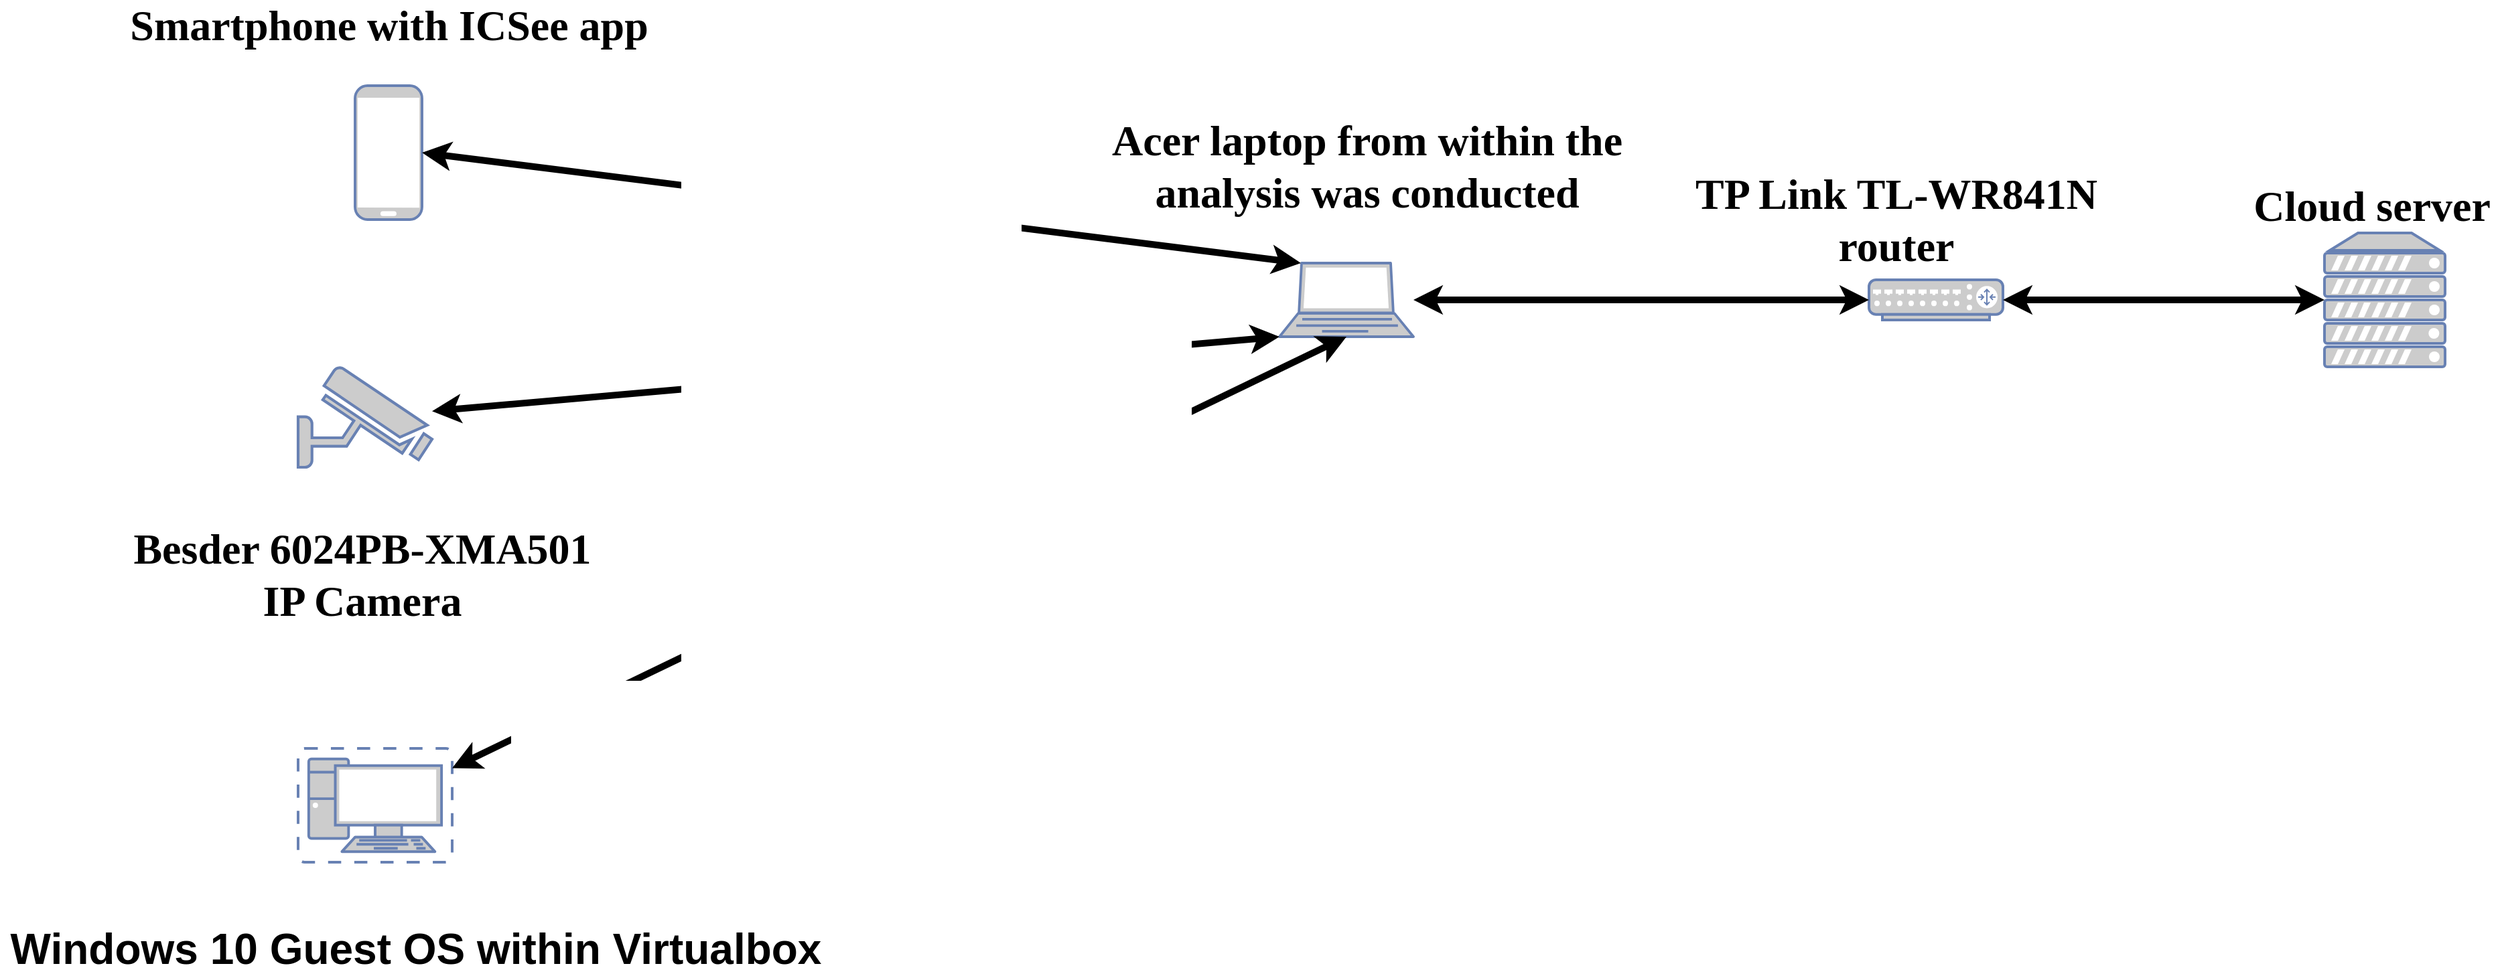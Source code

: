 <mxfile version="14.8.4" type="device"><diagram id="ItAuTd1ov1tQEej-fOFH" name="Page-1"><mxGraphModel dx="2260" dy="717" grid="1" gridSize="10" guides="1" tooltips="1" connect="1" arrows="1" fold="1" page="1" pageScale="1" pageWidth="850" pageHeight="1100" math="0" shadow="0"><root><mxCell id="0"/><mxCell id="1" parent="0"/><mxCell id="nYmbxZE2Vc9Ew71tzMFA-1" value="" style="fontColor=#0066CC;verticalAlign=top;verticalLabelPosition=bottom;labelPosition=center;align=center;html=1;outlineConnect=0;fillColor=#CCCCCC;strokeColor=#6881B3;gradientColor=none;gradientDirection=north;strokeWidth=2;shape=mxgraph.networks.mobile;" parent="1" vertex="1"><mxGeometry x="-350" y="125" width="50" height="100" as="geometry"/></mxCell><mxCell id="nYmbxZE2Vc9Ew71tzMFA-2" value="" style="fontColor=#0066CC;verticalAlign=top;verticalLabelPosition=bottom;labelPosition=center;align=center;html=1;outlineConnect=0;fillColor=#CCCCCC;strokeColor=#6881B3;gradientColor=none;gradientDirection=north;strokeWidth=2;shape=mxgraph.networks.router;" parent="1" vertex="1"><mxGeometry x="780" y="270" width="100" height="30" as="geometry"/></mxCell><mxCell id="nYmbxZE2Vc9Ew71tzMFA-3" value="" style="fontColor=#0066CC;verticalAlign=top;verticalLabelPosition=bottom;labelPosition=center;align=center;html=1;outlineConnect=0;fillColor=#CCCCCC;strokeColor=#6881B3;gradientColor=none;gradientDirection=north;strokeWidth=2;shape=mxgraph.networks.laptop;" parent="1" vertex="1"><mxGeometry x="340" y="257.5" width="100" height="55" as="geometry"/></mxCell><mxCell id="nYmbxZE2Vc9Ew71tzMFA-4" value="" style="fontColor=#0066CC;verticalAlign=top;verticalLabelPosition=bottom;labelPosition=center;align=center;html=1;outlineConnect=0;fillColor=#CCCCCC;strokeColor=#6881B3;gradientColor=none;gradientDirection=north;strokeWidth=2;shape=mxgraph.networks.security_camera;" parent="1" vertex="1"><mxGeometry x="-392.5" y="335" width="100" height="75" as="geometry"/></mxCell><mxCell id="nYmbxZE2Vc9Ew71tzMFA-5" value="" style="fontColor=#0066CC;verticalAlign=top;verticalLabelPosition=bottom;labelPosition=center;align=center;html=1;outlineConnect=0;fillColor=#CCCCCC;strokeColor=#6881B3;gradientColor=none;gradientDirection=north;strokeWidth=2;shape=mxgraph.networks.server;" parent="1" vertex="1"><mxGeometry x="1120" y="235" width="90" height="100" as="geometry"/></mxCell><mxCell id="nYmbxZE2Vc9Ew71tzMFA-6" value="" style="endArrow=classic;startArrow=classic;html=1;strokeWidth=5;entryX=0;entryY=0.5;entryDx=0;entryDy=0;entryPerimeter=0;exitX=1;exitY=0.5;exitDx=0;exitDy=0;exitPerimeter=0;" parent="1" source="nYmbxZE2Vc9Ew71tzMFA-2" target="nYmbxZE2Vc9Ew71tzMFA-5" edge="1"><mxGeometry width="50" height="50" relative="1" as="geometry"><mxPoint x="570" y="580" as="sourcePoint"/><mxPoint x="620" y="530" as="targetPoint"/></mxGeometry></mxCell><mxCell id="nYmbxZE2Vc9Ew71tzMFA-7" value="" style="endArrow=classic;startArrow=classic;html=1;strokeWidth=5;entryX=0.16;entryY=0;entryDx=0;entryDy=0;entryPerimeter=0;exitX=1;exitY=0.5;exitDx=0;exitDy=0;exitPerimeter=0;fillColor=#0050ef;" parent="1" source="nYmbxZE2Vc9Ew71tzMFA-1" target="nYmbxZE2Vc9Ew71tzMFA-3" edge="1"><mxGeometry width="50" height="50" relative="1" as="geometry"><mxPoint x="110" y="279.5" as="sourcePoint"/><mxPoint x="500" y="279.5" as="targetPoint"/></mxGeometry></mxCell><mxCell id="nYmbxZE2Vc9Ew71tzMFA-8" value="&lt;div style=&quot;font-size: 32px&quot;&gt;&lt;font style=&quot;font-size: 32px&quot;&gt;&lt;b&gt;&lt;font style=&quot;font-size: 32px&quot; face=&quot;Times New Roman&quot;&gt;TP Link TL-WR841N&lt;/font&gt;&lt;/b&gt;&lt;/font&gt;&lt;/div&gt;&lt;div style=&quot;font-size: 32px&quot;&gt;&lt;font style=&quot;font-size: 32px&quot;&gt;&lt;b&gt;&lt;font style=&quot;font-size: 32px&quot; face=&quot;Times New Roman&quot;&gt;router&lt;/font&gt;&lt;/b&gt;&lt;br&gt;&lt;/font&gt;&lt;/div&gt;" style="text;html=1;align=center;verticalAlign=middle;resizable=0;points=[];autosize=1;" parent="1" vertex="1"><mxGeometry x="640" y="205" width="320" height="40" as="geometry"/></mxCell><mxCell id="nYmbxZE2Vc9Ew71tzMFA-9" value="&lt;font style=&quot;font-size: 32px&quot; face=&quot;Times New Roman&quot;&gt;&lt;b&gt;Cloud server &lt;/b&gt;&lt;/font&gt;" style="text;html=1;align=center;verticalAlign=middle;resizable=0;points=[];autosize=1;" parent="1" vertex="1"><mxGeometry x="1060" y="205" width="190" height="20" as="geometry"/></mxCell><mxCell id="nYmbxZE2Vc9Ew71tzMFA-10" value="&lt;div style=&quot;font-size: 32px&quot;&gt;&lt;font style=&quot;font-size: 32px&quot; face=&quot;Times New Roman&quot;&gt;&lt;b&gt;Smartphone with ICSee app&lt;br&gt;&lt;/b&gt;&lt;/font&gt;&lt;/div&gt;" style="text;html=1;align=center;verticalAlign=middle;resizable=0;points=[];autosize=1;" parent="1" vertex="1"><mxGeometry x="-525" y="70" width="400" height="20" as="geometry"/></mxCell><mxCell id="nYmbxZE2Vc9Ew71tzMFA-11" value="&lt;div style=&quot;font-size: 32px&quot;&gt;&lt;font style=&quot;font-size: 32px&quot; face=&quot;Times New Roman&quot;&gt;&lt;b&gt;Besder 6024PB-XMA501&lt;/b&gt;&lt;/font&gt;&lt;/div&gt;&lt;div style=&quot;font-size: 32px&quot;&gt;&lt;font style=&quot;font-size: 32px&quot; face=&quot;Times New Roman&quot;&gt;&lt;b&gt;IP Camera&lt;br&gt;&lt;/b&gt;&lt;/font&gt;&lt;/div&gt;" style="text;html=1;align=center;verticalAlign=middle;resizable=0;points=[];autosize=1;" parent="1" vertex="1"><mxGeometry x="-525" y="470" width="360" height="40" as="geometry"/></mxCell><mxCell id="nYmbxZE2Vc9Ew71tzMFA-12" value="&lt;div style=&quot;font-size: 32px&quot;&gt;&lt;font style=&quot;font-size: 32px&quot; face=&quot;Times New Roman&quot;&gt;&lt;b&gt;Acer laptop from within the&lt;/b&gt;&lt;/font&gt;&lt;/div&gt;&lt;div style=&quot;font-size: 32px&quot;&gt;&lt;font style=&quot;font-size: 32px&quot; face=&quot;Times New Roman&quot;&gt;&lt;b&gt;analysis was conducted&lt;br&gt;&lt;/b&gt;&lt;/font&gt;&lt;/div&gt;" style="text;html=1;align=center;verticalAlign=middle;resizable=0;points=[];autosize=1;" parent="1" vertex="1"><mxGeometry x="205" y="165" width="400" height="40" as="geometry"/></mxCell><mxCell id="nYmbxZE2Vc9Ew71tzMFA-17" value="" style="endArrow=classic;startArrow=classic;html=1;strokeWidth=5;fillColor=#0050ef;entryX=0;entryY=1;entryDx=0;entryDy=0;entryPerimeter=0;" parent="1" source="nYmbxZE2Vc9Ew71tzMFA-4" target="nYmbxZE2Vc9Ew71tzMFA-3" edge="1"><mxGeometry width="50" height="50" relative="1" as="geometry"><mxPoint x="90" y="310" as="sourcePoint"/><mxPoint x="210" y="310" as="targetPoint"/></mxGeometry></mxCell><mxCell id="nYmbxZE2Vc9Ew71tzMFA-18" value="" style="endArrow=classic;startArrow=classic;html=1;strokeWidth=5;entryX=0;entryY=0.5;entryDx=0;entryDy=0;entryPerimeter=0;fillColor=#0050ef;" parent="1" source="nYmbxZE2Vc9Ew71tzMFA-3" target="nYmbxZE2Vc9Ew71tzMFA-2" edge="1"><mxGeometry width="50" height="50" relative="1" as="geometry"><mxPoint x="70" y="290" as="sourcePoint"/><mxPoint x="520" y="290" as="targetPoint"/></mxGeometry></mxCell><mxCell id="nYmbxZE2Vc9Ew71tzMFA-25" value="" style="fontColor=#0066CC;verticalAlign=top;verticalLabelPosition=bottom;labelPosition=center;align=center;html=1;outlineConnect=0;fillColor=#CCCCCC;strokeColor=#6881B3;gradientColor=none;gradientDirection=north;strokeWidth=2;shape=mxgraph.networks.virtual_pc;" parent="1" vertex="1"><mxGeometry x="-392.5" y="620" width="115" height="85" as="geometry"/></mxCell><mxCell id="nYmbxZE2Vc9Ew71tzMFA-26" value="" style="endArrow=classic;startArrow=classic;html=1;strokeWidth=5;fillColor=#0050ef;entryX=0.5;entryY=1;entryDx=0;entryDy=0;entryPerimeter=0;" parent="1" source="nYmbxZE2Vc9Ew71tzMFA-25" target="nYmbxZE2Vc9Ew71tzMFA-3" edge="1"><mxGeometry width="50" height="50" relative="1" as="geometry"><mxPoint x="387.176" y="490" as="sourcePoint"/><mxPoint x="230" y="310" as="targetPoint"/></mxGeometry></mxCell><mxCell id="nYmbxZE2Vc9Ew71tzMFA-27" value="&lt;div&gt;&lt;font style=&quot;font-size: 32px&quot;&gt;&lt;b&gt;Windows 10 Guest OS within Virtualbox&lt;br&gt;&lt;/b&gt;&lt;/font&gt;&lt;/div&gt;" style="text;html=1;align=center;verticalAlign=middle;resizable=0;points=[];autosize=1;" parent="1" vertex="1"><mxGeometry x="-615" y="760" width="620" height="20" as="geometry"/></mxCell></root></mxGraphModel></diagram></mxfile>